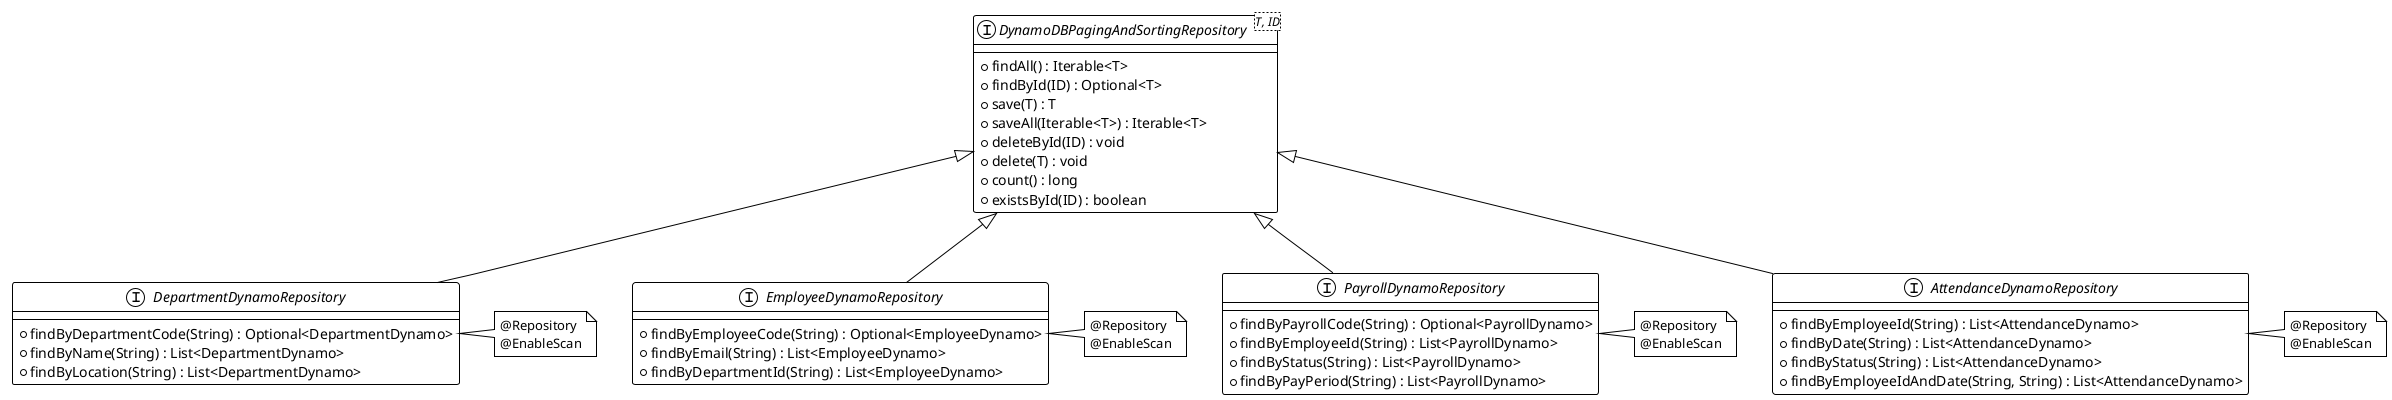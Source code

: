 @startuml RepositoryLayer_ExactJavaCode
!theme plain

interface DynamoDBPagingAndSortingRepository<T, ID> {
  + findAll() : Iterable<T>
  + findById(ID) : Optional<T>
  + save(T) : T
  + saveAll(Iterable<T>) : Iterable<T>
  + deleteById(ID) : void
  + delete(T) : void
  + count() : long
  + existsById(ID) : boolean
}

interface DepartmentDynamoRepository {
  + findByDepartmentCode(String) : Optional<DepartmentDynamo>
  + findByName(String) : List<DepartmentDynamo>
  + findByLocation(String) : List<DepartmentDynamo>
}

interface EmployeeDynamoRepository {
  + findByEmployeeCode(String) : Optional<EmployeeDynamo>
  + findByEmail(String) : List<EmployeeDynamo>
  + findByDepartmentId(String) : List<EmployeeDynamo>
}

interface PayrollDynamoRepository {
  + findByPayrollCode(String) : Optional<PayrollDynamo>
  + findByEmployeeId(String) : List<PayrollDynamo>
  + findByStatus(String) : List<PayrollDynamo>
  + findByPayPeriod(String) : List<PayrollDynamo>
}

interface AttendanceDynamoRepository {
  + findByEmployeeId(String) : List<AttendanceDynamo>
  + findByDate(String) : List<AttendanceDynamo>
  + findByStatus(String) : List<AttendanceDynamo>
  + findByEmployeeIdAndDate(String, String) : List<AttendanceDynamo>
}

DynamoDBPagingAndSortingRepository <|-- DepartmentDynamoRepository
DynamoDBPagingAndSortingRepository <|-- EmployeeDynamoRepository
DynamoDBPagingAndSortingRepository <|-- PayrollDynamoRepository
DynamoDBPagingAndSortingRepository <|-- AttendanceDynamoRepository

note right of DepartmentDynamoRepository : @Repository\n@EnableScan
note right of EmployeeDynamoRepository : @Repository\n@EnableScan
note right of PayrollDynamoRepository : @Repository\n@EnableScan
note right of AttendanceDynamoRepository : @Repository\n@EnableScan
@enduml